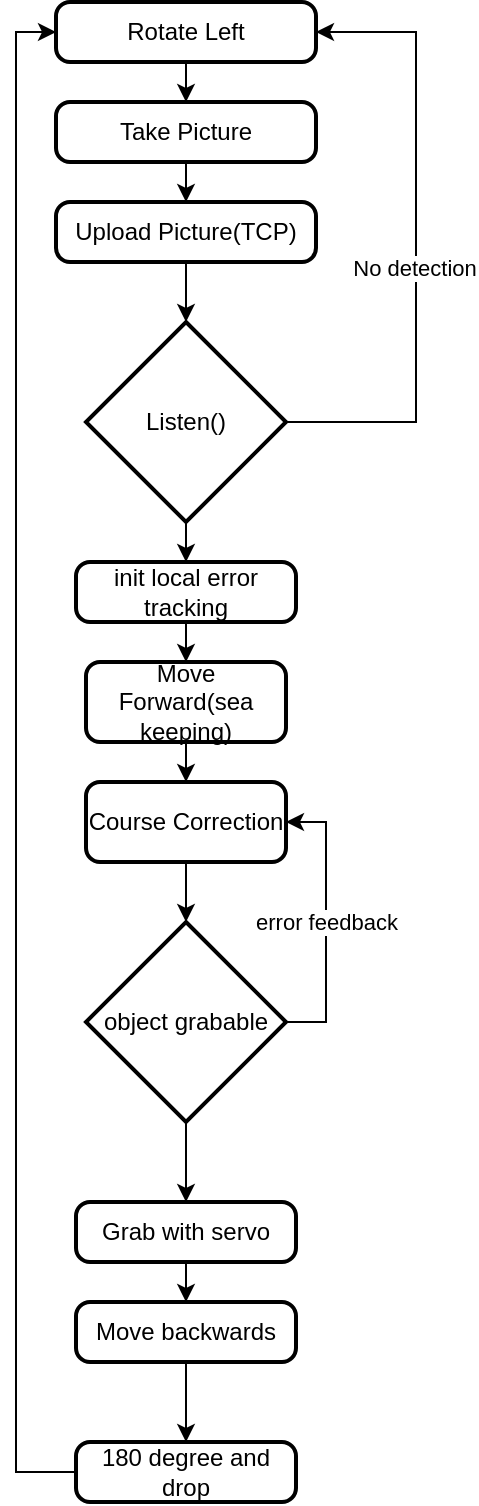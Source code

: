 <mxfile version="16.5.2" type="device"><diagram id="fvA7G1u6x2uLOc5ERXge" name="Page-1"><mxGraphModel dx="1564" dy="866" grid="1" gridSize="10" guides="1" tooltips="1" connect="1" arrows="1" fold="1" page="1" pageScale="1" pageWidth="850" pageHeight="1100" math="0" shadow="0"><root><mxCell id="0"/><mxCell id="1" parent="0"/><mxCell id="O8Pw9c45uSNn6UQYBevG-12" style="edgeStyle=orthogonalEdgeStyle;rounded=0;orthogonalLoop=1;jettySize=auto;html=1;exitX=0.5;exitY=1;exitDx=0;exitDy=0;entryX=0.5;entryY=0;entryDx=0;entryDy=0;" edge="1" parent="1" source="O8Pw9c45uSNn6UQYBevG-1" target="O8Pw9c45uSNn6UQYBevG-2"><mxGeometry relative="1" as="geometry"/></mxCell><mxCell id="O8Pw9c45uSNn6UQYBevG-1" value="Rotate Left" style="rounded=1;whiteSpace=wrap;html=1;absoluteArcSize=1;arcSize=14;strokeWidth=2;" vertex="1" parent="1"><mxGeometry x="290" y="140" width="130" height="30" as="geometry"/></mxCell><mxCell id="O8Pw9c45uSNn6UQYBevG-11" style="edgeStyle=orthogonalEdgeStyle;rounded=0;orthogonalLoop=1;jettySize=auto;html=1;exitX=0.5;exitY=1;exitDx=0;exitDy=0;entryX=0.5;entryY=0;entryDx=0;entryDy=0;" edge="1" parent="1" source="O8Pw9c45uSNn6UQYBevG-2" target="O8Pw9c45uSNn6UQYBevG-3"><mxGeometry relative="1" as="geometry"/></mxCell><mxCell id="O8Pw9c45uSNn6UQYBevG-2" value="Take Picture" style="rounded=1;whiteSpace=wrap;html=1;absoluteArcSize=1;arcSize=14;strokeWidth=2;" vertex="1" parent="1"><mxGeometry x="290" y="190" width="130" height="30" as="geometry"/></mxCell><mxCell id="O8Pw9c45uSNn6UQYBevG-10" style="edgeStyle=orthogonalEdgeStyle;rounded=0;orthogonalLoop=1;jettySize=auto;html=1;exitX=0.5;exitY=1;exitDx=0;exitDy=0;entryX=0.5;entryY=0;entryDx=0;entryDy=0;entryPerimeter=0;" edge="1" parent="1" source="O8Pw9c45uSNn6UQYBevG-3" target="O8Pw9c45uSNn6UQYBevG-7"><mxGeometry relative="1" as="geometry"/></mxCell><mxCell id="O8Pw9c45uSNn6UQYBevG-3" value="Upload Picture(TCP)" style="rounded=1;whiteSpace=wrap;html=1;absoluteArcSize=1;arcSize=14;strokeWidth=2;" vertex="1" parent="1"><mxGeometry x="290" y="240" width="130" height="30" as="geometry"/></mxCell><mxCell id="O8Pw9c45uSNn6UQYBevG-13" style="edgeStyle=orthogonalEdgeStyle;rounded=0;orthogonalLoop=1;jettySize=auto;html=1;exitX=1;exitY=0.5;exitDx=0;exitDy=0;exitPerimeter=0;entryX=1;entryY=0.5;entryDx=0;entryDy=0;" edge="1" parent="1" source="O8Pw9c45uSNn6UQYBevG-7" target="O8Pw9c45uSNn6UQYBevG-1"><mxGeometry relative="1" as="geometry"><Array as="points"><mxPoint x="470" y="350"/><mxPoint x="470" y="155"/></Array></mxGeometry></mxCell><mxCell id="O8Pw9c45uSNn6UQYBevG-14" value="No detection" style="edgeLabel;html=1;align=center;verticalAlign=middle;resizable=0;points=[];" vertex="1" connectable="0" parent="O8Pw9c45uSNn6UQYBevG-13"><mxGeometry x="-0.083" y="1" relative="1" as="geometry"><mxPoint as="offset"/></mxGeometry></mxCell><mxCell id="O8Pw9c45uSNn6UQYBevG-21" style="edgeStyle=orthogonalEdgeStyle;rounded=0;orthogonalLoop=1;jettySize=auto;html=1;exitX=0.5;exitY=1;exitDx=0;exitDy=0;exitPerimeter=0;" edge="1" parent="1" source="O8Pw9c45uSNn6UQYBevG-7" target="O8Pw9c45uSNn6UQYBevG-16"><mxGeometry relative="1" as="geometry"/></mxCell><mxCell id="O8Pw9c45uSNn6UQYBevG-7" value="Listen()" style="strokeWidth=2;html=1;shape=mxgraph.flowchart.decision;whiteSpace=wrap;" vertex="1" parent="1"><mxGeometry x="305" y="300" width="100" height="100" as="geometry"/></mxCell><mxCell id="O8Pw9c45uSNn6UQYBevG-22" style="edgeStyle=orthogonalEdgeStyle;rounded=0;orthogonalLoop=1;jettySize=auto;html=1;exitX=0.5;exitY=1;exitDx=0;exitDy=0;entryX=0.5;entryY=0;entryDx=0;entryDy=0;" edge="1" parent="1" source="O8Pw9c45uSNn6UQYBevG-16" target="O8Pw9c45uSNn6UQYBevG-20"><mxGeometry relative="1" as="geometry"/></mxCell><mxCell id="O8Pw9c45uSNn6UQYBevG-16" value="init local error tracking" style="rounded=1;whiteSpace=wrap;html=1;absoluteArcSize=1;arcSize=14;strokeWidth=2;" vertex="1" parent="1"><mxGeometry x="300" y="420" width="110" height="30" as="geometry"/></mxCell><mxCell id="O8Pw9c45uSNn6UQYBevG-26" value="error feedback" style="edgeStyle=orthogonalEdgeStyle;rounded=0;orthogonalLoop=1;jettySize=auto;html=1;exitX=1;exitY=0.5;exitDx=0;exitDy=0;exitPerimeter=0;entryX=1;entryY=0.5;entryDx=0;entryDy=0;" edge="1" parent="1" source="O8Pw9c45uSNn6UQYBevG-17" target="O8Pw9c45uSNn6UQYBevG-19"><mxGeometry relative="1" as="geometry"/></mxCell><mxCell id="O8Pw9c45uSNn6UQYBevG-28" style="edgeStyle=orthogonalEdgeStyle;rounded=0;orthogonalLoop=1;jettySize=auto;html=1;exitX=0.5;exitY=1;exitDx=0;exitDy=0;exitPerimeter=0;entryX=0.5;entryY=0;entryDx=0;entryDy=0;" edge="1" parent="1" source="O8Pw9c45uSNn6UQYBevG-17" target="O8Pw9c45uSNn6UQYBevG-27"><mxGeometry relative="1" as="geometry"/></mxCell><mxCell id="O8Pw9c45uSNn6UQYBevG-17" value="object grabable" style="strokeWidth=2;html=1;shape=mxgraph.flowchart.decision;whiteSpace=wrap;" vertex="1" parent="1"><mxGeometry x="305" y="600" width="100" height="100" as="geometry"/></mxCell><mxCell id="O8Pw9c45uSNn6UQYBevG-24" style="edgeStyle=orthogonalEdgeStyle;rounded=0;orthogonalLoop=1;jettySize=auto;html=1;exitX=0.5;exitY=1;exitDx=0;exitDy=0;entryX=0.5;entryY=0;entryDx=0;entryDy=0;entryPerimeter=0;" edge="1" parent="1" source="O8Pw9c45uSNn6UQYBevG-19" target="O8Pw9c45uSNn6UQYBevG-17"><mxGeometry relative="1" as="geometry"/></mxCell><mxCell id="O8Pw9c45uSNn6UQYBevG-19" value="Course Correction" style="rounded=1;whiteSpace=wrap;html=1;absoluteArcSize=1;arcSize=14;strokeWidth=2;" vertex="1" parent="1"><mxGeometry x="305" y="530" width="100" height="40" as="geometry"/></mxCell><mxCell id="O8Pw9c45uSNn6UQYBevG-23" style="edgeStyle=orthogonalEdgeStyle;rounded=0;orthogonalLoop=1;jettySize=auto;html=1;exitX=0.5;exitY=1;exitDx=0;exitDy=0;entryX=0.5;entryY=0;entryDx=0;entryDy=0;" edge="1" parent="1" source="O8Pw9c45uSNn6UQYBevG-20" target="O8Pw9c45uSNn6UQYBevG-19"><mxGeometry relative="1" as="geometry"/></mxCell><mxCell id="O8Pw9c45uSNn6UQYBevG-20" value="Move Forward(sea keeping)" style="rounded=1;whiteSpace=wrap;html=1;absoluteArcSize=1;arcSize=14;strokeWidth=2;" vertex="1" parent="1"><mxGeometry x="305" y="470" width="100" height="40" as="geometry"/></mxCell><mxCell id="O8Pw9c45uSNn6UQYBevG-30" style="edgeStyle=orthogonalEdgeStyle;rounded=0;orthogonalLoop=1;jettySize=auto;html=1;exitX=0.5;exitY=1;exitDx=0;exitDy=0;entryX=0.5;entryY=0;entryDx=0;entryDy=0;" edge="1" parent="1" source="O8Pw9c45uSNn6UQYBevG-27" target="O8Pw9c45uSNn6UQYBevG-29"><mxGeometry relative="1" as="geometry"/></mxCell><mxCell id="O8Pw9c45uSNn6UQYBevG-27" value="Grab with servo" style="rounded=1;whiteSpace=wrap;html=1;absoluteArcSize=1;arcSize=14;strokeWidth=2;" vertex="1" parent="1"><mxGeometry x="300" y="740" width="110" height="30" as="geometry"/></mxCell><mxCell id="O8Pw9c45uSNn6UQYBevG-33" style="edgeStyle=orthogonalEdgeStyle;rounded=0;orthogonalLoop=1;jettySize=auto;html=1;exitX=0.5;exitY=1;exitDx=0;exitDy=0;entryX=0.5;entryY=0;entryDx=0;entryDy=0;" edge="1" parent="1" source="O8Pw9c45uSNn6UQYBevG-29" target="O8Pw9c45uSNn6UQYBevG-31"><mxGeometry relative="1" as="geometry"/></mxCell><mxCell id="O8Pw9c45uSNn6UQYBevG-29" value="Move backwards" style="rounded=1;whiteSpace=wrap;html=1;absoluteArcSize=1;arcSize=14;strokeWidth=2;" vertex="1" parent="1"><mxGeometry x="300" y="790" width="110" height="30" as="geometry"/></mxCell><mxCell id="O8Pw9c45uSNn6UQYBevG-32" style="edgeStyle=orthogonalEdgeStyle;rounded=0;orthogonalLoop=1;jettySize=auto;html=1;exitX=0;exitY=0.5;exitDx=0;exitDy=0;entryX=0;entryY=0.5;entryDx=0;entryDy=0;" edge="1" parent="1" source="O8Pw9c45uSNn6UQYBevG-31" target="O8Pw9c45uSNn6UQYBevG-1"><mxGeometry relative="1" as="geometry"/></mxCell><mxCell id="O8Pw9c45uSNn6UQYBevG-31" value="180 degree and drop" style="rounded=1;whiteSpace=wrap;html=1;absoluteArcSize=1;arcSize=14;strokeWidth=2;" vertex="1" parent="1"><mxGeometry x="300" y="860" width="110" height="30" as="geometry"/></mxCell></root></mxGraphModel></diagram></mxfile>